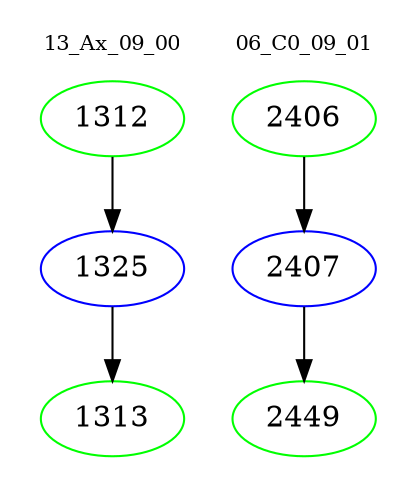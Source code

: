 digraph{
subgraph cluster_0 {
color = white
label = "13_Ax_09_00";
fontsize=10;
T0_1312 [label="1312", color="green"]
T0_1312 -> T0_1325 [color="black"]
T0_1325 [label="1325", color="blue"]
T0_1325 -> T0_1313 [color="black"]
T0_1313 [label="1313", color="green"]
}
subgraph cluster_1 {
color = white
label = "06_C0_09_01";
fontsize=10;
T1_2406 [label="2406", color="green"]
T1_2406 -> T1_2407 [color="black"]
T1_2407 [label="2407", color="blue"]
T1_2407 -> T1_2449 [color="black"]
T1_2449 [label="2449", color="green"]
}
}
